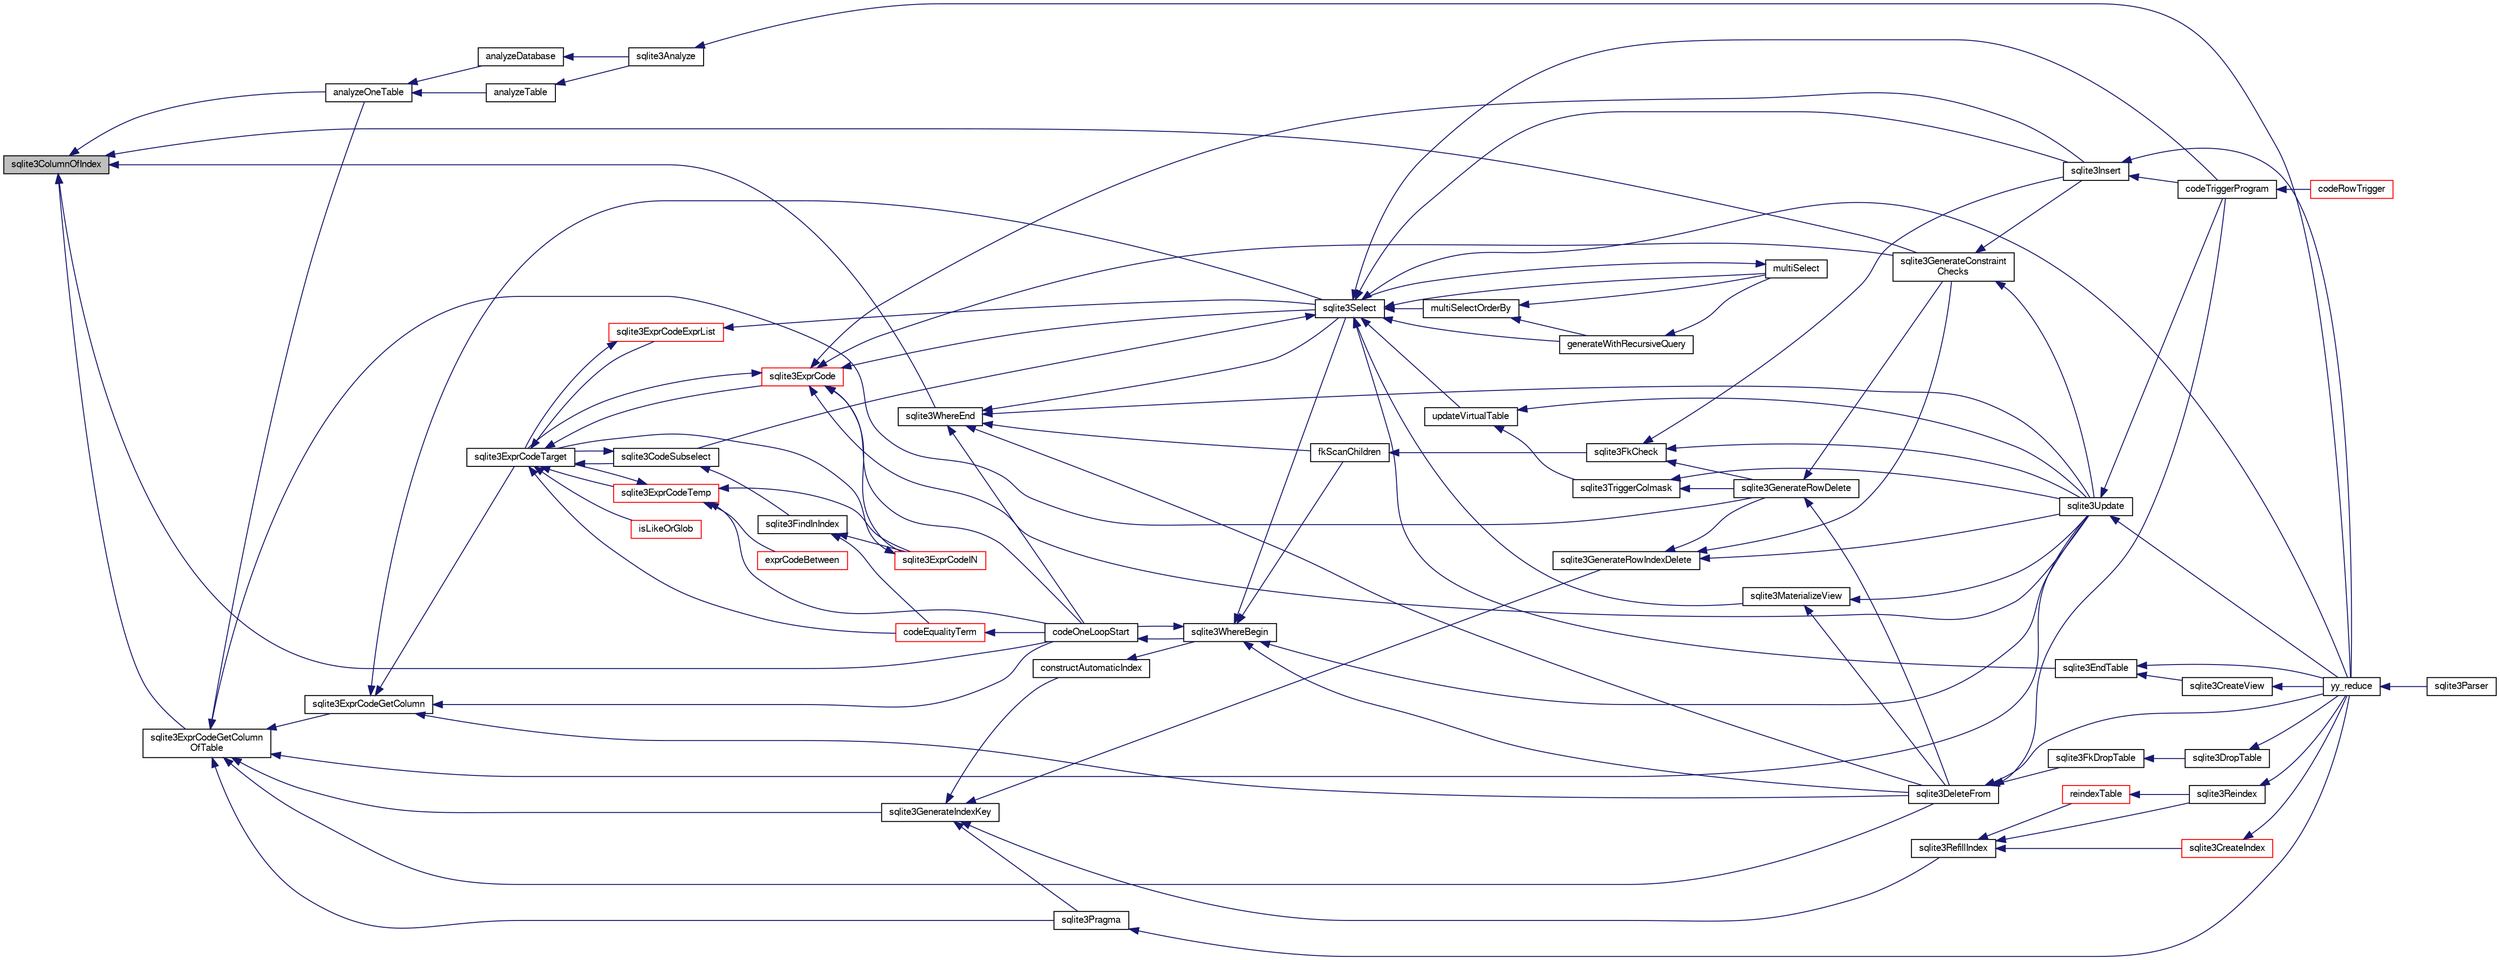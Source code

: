 digraph "sqlite3ColumnOfIndex"
{
  edge [fontname="FreeSans",fontsize="10",labelfontname="FreeSans",labelfontsize="10"];
  node [fontname="FreeSans",fontsize="10",shape=record];
  rankdir="LR";
  Node480197 [label="sqlite3ColumnOfIndex",height=0.2,width=0.4,color="black", fillcolor="grey75", style="filled", fontcolor="black"];
  Node480197 -> Node480198 [dir="back",color="midnightblue",fontsize="10",style="solid",fontname="FreeSans"];
  Node480198 [label="sqlite3ExprCodeGetColumn\lOfTable",height=0.2,width=0.4,color="black", fillcolor="white", style="filled",URL="$sqlite3_8c.html#aef676ae689397d0e050eb0a360c32315"];
  Node480198 -> Node480199 [dir="back",color="midnightblue",fontsize="10",style="solid",fontname="FreeSans"];
  Node480199 [label="sqlite3ExprCodeGetColumn",height=0.2,width=0.4,color="black", fillcolor="white", style="filled",URL="$sqlite3_8c.html#a053723da492b5bb45cb8df75c733155d"];
  Node480199 -> Node480200 [dir="back",color="midnightblue",fontsize="10",style="solid",fontname="FreeSans"];
  Node480200 [label="sqlite3ExprCodeTarget",height=0.2,width=0.4,color="black", fillcolor="white", style="filled",URL="$sqlite3_8c.html#a4f308397a0a3ed299ed31aaa1ae2a293"];
  Node480200 -> Node480201 [dir="back",color="midnightblue",fontsize="10",style="solid",fontname="FreeSans"];
  Node480201 [label="sqlite3CodeSubselect",height=0.2,width=0.4,color="black", fillcolor="white", style="filled",URL="$sqlite3_8c.html#aa69b46d2204a1d1b110107a1be12ee0c"];
  Node480201 -> Node480202 [dir="back",color="midnightblue",fontsize="10",style="solid",fontname="FreeSans"];
  Node480202 [label="sqlite3FindInIndex",height=0.2,width=0.4,color="black", fillcolor="white", style="filled",URL="$sqlite3_8c.html#af7d8c56ab0231f44bb5f87b3fafeffb2"];
  Node480202 -> Node480203 [dir="back",color="midnightblue",fontsize="10",style="solid",fontname="FreeSans"];
  Node480203 [label="sqlite3ExprCodeIN",height=0.2,width=0.4,color="red", fillcolor="white", style="filled",URL="$sqlite3_8c.html#ad9cf4f5b5ffb90c24a4a0900c8626193"];
  Node480203 -> Node480200 [dir="back",color="midnightblue",fontsize="10",style="solid",fontname="FreeSans"];
  Node480202 -> Node480246 [dir="back",color="midnightblue",fontsize="10",style="solid",fontname="FreeSans"];
  Node480246 [label="codeEqualityTerm",height=0.2,width=0.4,color="red", fillcolor="white", style="filled",URL="$sqlite3_8c.html#ad88a57073f031452c9843e97f15acc47"];
  Node480246 -> Node480245 [dir="back",color="midnightblue",fontsize="10",style="solid",fontname="FreeSans"];
  Node480245 [label="codeOneLoopStart",height=0.2,width=0.4,color="black", fillcolor="white", style="filled",URL="$sqlite3_8c.html#aa868875120b151c169cc79139ed6e008"];
  Node480245 -> Node480236 [dir="back",color="midnightblue",fontsize="10",style="solid",fontname="FreeSans"];
  Node480236 [label="sqlite3WhereBegin",height=0.2,width=0.4,color="black", fillcolor="white", style="filled",URL="$sqlite3_8c.html#acad049f5c9a96a8118cffd5e5ce89f7c"];
  Node480236 -> Node480221 [dir="back",color="midnightblue",fontsize="10",style="solid",fontname="FreeSans"];
  Node480221 [label="sqlite3DeleteFrom",height=0.2,width=0.4,color="black", fillcolor="white", style="filled",URL="$sqlite3_8c.html#ab9b4b45349188b49eabb23f94608a091"];
  Node480221 -> Node480222 [dir="back",color="midnightblue",fontsize="10",style="solid",fontname="FreeSans"];
  Node480222 [label="sqlite3FkDropTable",height=0.2,width=0.4,color="black", fillcolor="white", style="filled",URL="$sqlite3_8c.html#a1218c6fc74e89152ceaa4760e82f5ef9"];
  Node480222 -> Node480223 [dir="back",color="midnightblue",fontsize="10",style="solid",fontname="FreeSans"];
  Node480223 [label="sqlite3DropTable",height=0.2,width=0.4,color="black", fillcolor="white", style="filled",URL="$sqlite3_8c.html#a5534f77364b5568783c0e50db3c9defb"];
  Node480223 -> Node480211 [dir="back",color="midnightblue",fontsize="10",style="solid",fontname="FreeSans"];
  Node480211 [label="yy_reduce",height=0.2,width=0.4,color="black", fillcolor="white", style="filled",URL="$sqlite3_8c.html#a7c419a9b25711c666a9a2449ef377f14"];
  Node480211 -> Node480212 [dir="back",color="midnightblue",fontsize="10",style="solid",fontname="FreeSans"];
  Node480212 [label="sqlite3Parser",height=0.2,width=0.4,color="black", fillcolor="white", style="filled",URL="$sqlite3_8c.html#a0327d71a5fabe0b6a343d78a2602e72a"];
  Node480221 -> Node480224 [dir="back",color="midnightblue",fontsize="10",style="solid",fontname="FreeSans"];
  Node480224 [label="codeTriggerProgram",height=0.2,width=0.4,color="black", fillcolor="white", style="filled",URL="$sqlite3_8c.html#a120801f59d9281d201d2ff4b2606836e"];
  Node480224 -> Node480225 [dir="back",color="midnightblue",fontsize="10",style="solid",fontname="FreeSans"];
  Node480225 [label="codeRowTrigger",height=0.2,width=0.4,color="red", fillcolor="white", style="filled",URL="$sqlite3_8c.html#a463cea5aaaf388b560b206570a0022fc"];
  Node480221 -> Node480211 [dir="back",color="midnightblue",fontsize="10",style="solid",fontname="FreeSans"];
  Node480236 -> Node480237 [dir="back",color="midnightblue",fontsize="10",style="solid",fontname="FreeSans"];
  Node480237 [label="fkScanChildren",height=0.2,width=0.4,color="black", fillcolor="white", style="filled",URL="$sqlite3_8c.html#a67c9dcb484336b3155e7a82a037d4691"];
  Node480237 -> Node480238 [dir="back",color="midnightblue",fontsize="10",style="solid",fontname="FreeSans"];
  Node480238 [label="sqlite3FkCheck",height=0.2,width=0.4,color="black", fillcolor="white", style="filled",URL="$sqlite3_8c.html#aa38fb76c7d6f48f19772877a41703b92"];
  Node480238 -> Node480220 [dir="back",color="midnightblue",fontsize="10",style="solid",fontname="FreeSans"];
  Node480220 [label="sqlite3GenerateRowDelete",height=0.2,width=0.4,color="black", fillcolor="white", style="filled",URL="$sqlite3_8c.html#a2c76cbf3027fc18fdbb8cb4cd96b77d9"];
  Node480220 -> Node480221 [dir="back",color="midnightblue",fontsize="10",style="solid",fontname="FreeSans"];
  Node480220 -> Node480233 [dir="back",color="midnightblue",fontsize="10",style="solid",fontname="FreeSans"];
  Node480233 [label="sqlite3GenerateConstraint\lChecks",height=0.2,width=0.4,color="black", fillcolor="white", style="filled",URL="$sqlite3_8c.html#aef639c1e6a0c0a67ca6e7690ad931bd2"];
  Node480233 -> Node480231 [dir="back",color="midnightblue",fontsize="10",style="solid",fontname="FreeSans"];
  Node480231 [label="sqlite3Insert",height=0.2,width=0.4,color="black", fillcolor="white", style="filled",URL="$sqlite3_8c.html#a5b17c9c2000bae6bdff8e6be48d7dc2b"];
  Node480231 -> Node480224 [dir="back",color="midnightblue",fontsize="10",style="solid",fontname="FreeSans"];
  Node480231 -> Node480211 [dir="back",color="midnightblue",fontsize="10",style="solid",fontname="FreeSans"];
  Node480233 -> Node480229 [dir="back",color="midnightblue",fontsize="10",style="solid",fontname="FreeSans"];
  Node480229 [label="sqlite3Update",height=0.2,width=0.4,color="black", fillcolor="white", style="filled",URL="$sqlite3_8c.html#ac5aa67c46e8cc8174566fabe6809fafa"];
  Node480229 -> Node480224 [dir="back",color="midnightblue",fontsize="10",style="solid",fontname="FreeSans"];
  Node480229 -> Node480211 [dir="back",color="midnightblue",fontsize="10",style="solid",fontname="FreeSans"];
  Node480238 -> Node480231 [dir="back",color="midnightblue",fontsize="10",style="solid",fontname="FreeSans"];
  Node480238 -> Node480229 [dir="back",color="midnightblue",fontsize="10",style="solid",fontname="FreeSans"];
  Node480236 -> Node480239 [dir="back",color="midnightblue",fontsize="10",style="solid",fontname="FreeSans"];
  Node480239 [label="sqlite3Select",height=0.2,width=0.4,color="black", fillcolor="white", style="filled",URL="$sqlite3_8c.html#a2465ee8c956209ba4b272477b7c21a45"];
  Node480239 -> Node480201 [dir="back",color="midnightblue",fontsize="10",style="solid",fontname="FreeSans"];
  Node480239 -> Node480214 [dir="back",color="midnightblue",fontsize="10",style="solid",fontname="FreeSans"];
  Node480214 [label="sqlite3EndTable",height=0.2,width=0.4,color="black", fillcolor="white", style="filled",URL="$sqlite3_8c.html#a7b5f2c66c0f0b6f819d970ca389768b0"];
  Node480214 -> Node480215 [dir="back",color="midnightblue",fontsize="10",style="solid",fontname="FreeSans"];
  Node480215 [label="sqlite3CreateView",height=0.2,width=0.4,color="black", fillcolor="white", style="filled",URL="$sqlite3_8c.html#a9d85cb00ff71dee5cd9a019503a6982e"];
  Node480215 -> Node480211 [dir="back",color="midnightblue",fontsize="10",style="solid",fontname="FreeSans"];
  Node480214 -> Node480211 [dir="back",color="midnightblue",fontsize="10",style="solid",fontname="FreeSans"];
  Node480239 -> Node480240 [dir="back",color="midnightblue",fontsize="10",style="solid",fontname="FreeSans"];
  Node480240 [label="sqlite3MaterializeView",height=0.2,width=0.4,color="black", fillcolor="white", style="filled",URL="$sqlite3_8c.html#a4557984b0b75f998fb0c3f231c9b1def"];
  Node480240 -> Node480221 [dir="back",color="midnightblue",fontsize="10",style="solid",fontname="FreeSans"];
  Node480240 -> Node480229 [dir="back",color="midnightblue",fontsize="10",style="solid",fontname="FreeSans"];
  Node480239 -> Node480231 [dir="back",color="midnightblue",fontsize="10",style="solid",fontname="FreeSans"];
  Node480239 -> Node480241 [dir="back",color="midnightblue",fontsize="10",style="solid",fontname="FreeSans"];
  Node480241 [label="generateWithRecursiveQuery",height=0.2,width=0.4,color="black", fillcolor="white", style="filled",URL="$sqlite3_8c.html#ade2c3663fa9c3b9676507984b9483942"];
  Node480241 -> Node480242 [dir="back",color="midnightblue",fontsize="10",style="solid",fontname="FreeSans"];
  Node480242 [label="multiSelect",height=0.2,width=0.4,color="black", fillcolor="white", style="filled",URL="$sqlite3_8c.html#a6456c61f3d9b2389738753cedfa24fa7"];
  Node480242 -> Node480239 [dir="back",color="midnightblue",fontsize="10",style="solid",fontname="FreeSans"];
  Node480239 -> Node480242 [dir="back",color="midnightblue",fontsize="10",style="solid",fontname="FreeSans"];
  Node480239 -> Node480243 [dir="back",color="midnightblue",fontsize="10",style="solid",fontname="FreeSans"];
  Node480243 [label="multiSelectOrderBy",height=0.2,width=0.4,color="black", fillcolor="white", style="filled",URL="$sqlite3_8c.html#afcdb8488c6f4dfdadaf9f04bca35b808"];
  Node480243 -> Node480241 [dir="back",color="midnightblue",fontsize="10",style="solid",fontname="FreeSans"];
  Node480243 -> Node480242 [dir="back",color="midnightblue",fontsize="10",style="solid",fontname="FreeSans"];
  Node480239 -> Node480224 [dir="back",color="midnightblue",fontsize="10",style="solid",fontname="FreeSans"];
  Node480239 -> Node480244 [dir="back",color="midnightblue",fontsize="10",style="solid",fontname="FreeSans"];
  Node480244 [label="updateVirtualTable",height=0.2,width=0.4,color="black", fillcolor="white", style="filled",URL="$sqlite3_8c.html#a740220531db9293c39a2cdd7da3f74e1"];
  Node480244 -> Node480232 [dir="back",color="midnightblue",fontsize="10",style="solid",fontname="FreeSans"];
  Node480232 [label="sqlite3TriggerColmask",height=0.2,width=0.4,color="black", fillcolor="white", style="filled",URL="$sqlite3_8c.html#acace8e99e37ae5e84ea03c65e820c540"];
  Node480232 -> Node480220 [dir="back",color="midnightblue",fontsize="10",style="solid",fontname="FreeSans"];
  Node480232 -> Node480229 [dir="back",color="midnightblue",fontsize="10",style="solid",fontname="FreeSans"];
  Node480244 -> Node480229 [dir="back",color="midnightblue",fontsize="10",style="solid",fontname="FreeSans"];
  Node480239 -> Node480211 [dir="back",color="midnightblue",fontsize="10",style="solid",fontname="FreeSans"];
  Node480236 -> Node480229 [dir="back",color="midnightblue",fontsize="10",style="solid",fontname="FreeSans"];
  Node480236 -> Node480245 [dir="back",color="midnightblue",fontsize="10",style="solid",fontname="FreeSans"];
  Node480201 -> Node480200 [dir="back",color="midnightblue",fontsize="10",style="solid",fontname="FreeSans"];
  Node480200 -> Node480248 [dir="back",color="midnightblue",fontsize="10",style="solid",fontname="FreeSans"];
  Node480248 [label="sqlite3ExprCodeTemp",height=0.2,width=0.4,color="red", fillcolor="white", style="filled",URL="$sqlite3_8c.html#a3bc5c1ccb3c5851847e2aeb4a84ae1fc"];
  Node480248 -> Node480203 [dir="back",color="midnightblue",fontsize="10",style="solid",fontname="FreeSans"];
  Node480248 -> Node480200 [dir="back",color="midnightblue",fontsize="10",style="solid",fontname="FreeSans"];
  Node480248 -> Node480205 [dir="back",color="midnightblue",fontsize="10",style="solid",fontname="FreeSans"];
  Node480205 [label="exprCodeBetween",height=0.2,width=0.4,color="red", fillcolor="white", style="filled",URL="$sqlite3_8c.html#abd053493214542bca8f406f42145d173"];
  Node480248 -> Node480245 [dir="back",color="midnightblue",fontsize="10",style="solid",fontname="FreeSans"];
  Node480200 -> Node480249 [dir="back",color="midnightblue",fontsize="10",style="solid",fontname="FreeSans"];
  Node480249 [label="sqlite3ExprCode",height=0.2,width=0.4,color="red", fillcolor="white", style="filled",URL="$sqlite3_8c.html#a75f270fb0b111b86924cca4ea507b417"];
  Node480249 -> Node480203 [dir="back",color="midnightblue",fontsize="10",style="solid",fontname="FreeSans"];
  Node480249 -> Node480200 [dir="back",color="midnightblue",fontsize="10",style="solid",fontname="FreeSans"];
  Node480249 -> Node480231 [dir="back",color="midnightblue",fontsize="10",style="solid",fontname="FreeSans"];
  Node480249 -> Node480233 [dir="back",color="midnightblue",fontsize="10",style="solid",fontname="FreeSans"];
  Node480249 -> Node480239 [dir="back",color="midnightblue",fontsize="10",style="solid",fontname="FreeSans"];
  Node480249 -> Node480229 [dir="back",color="midnightblue",fontsize="10",style="solid",fontname="FreeSans"];
  Node480249 -> Node480245 [dir="back",color="midnightblue",fontsize="10",style="solid",fontname="FreeSans"];
  Node480200 -> Node480258 [dir="back",color="midnightblue",fontsize="10",style="solid",fontname="FreeSans"];
  Node480258 [label="sqlite3ExprCodeExprList",height=0.2,width=0.4,color="red", fillcolor="white", style="filled",URL="$sqlite3_8c.html#a05b2b3dc3de7565de24eb3a2ff4e9566"];
  Node480258 -> Node480200 [dir="back",color="midnightblue",fontsize="10",style="solid",fontname="FreeSans"];
  Node480258 -> Node480239 [dir="back",color="midnightblue",fontsize="10",style="solid",fontname="FreeSans"];
  Node480200 -> Node480261 [dir="back",color="midnightblue",fontsize="10",style="solid",fontname="FreeSans"];
  Node480261 [label="isLikeOrGlob",height=0.2,width=0.4,color="red", fillcolor="white", style="filled",URL="$sqlite3_8c.html#a6c38e495198bf8976f68d1a6ebd74a50"];
  Node480200 -> Node480246 [dir="back",color="midnightblue",fontsize="10",style="solid",fontname="FreeSans"];
  Node480199 -> Node480221 [dir="back",color="midnightblue",fontsize="10",style="solid",fontname="FreeSans"];
  Node480199 -> Node480239 [dir="back",color="midnightblue",fontsize="10",style="solid",fontname="FreeSans"];
  Node480199 -> Node480245 [dir="back",color="midnightblue",fontsize="10",style="solid",fontname="FreeSans"];
  Node480198 -> Node480270 [dir="back",color="midnightblue",fontsize="10",style="solid",fontname="FreeSans"];
  Node480270 [label="analyzeOneTable",height=0.2,width=0.4,color="black", fillcolor="white", style="filled",URL="$sqlite3_8c.html#a31d4182bf855943a5d0526dbb4987803"];
  Node480270 -> Node480271 [dir="back",color="midnightblue",fontsize="10",style="solid",fontname="FreeSans"];
  Node480271 [label="analyzeDatabase",height=0.2,width=0.4,color="black", fillcolor="white", style="filled",URL="$sqlite3_8c.html#a19f2a630f42aaa010d1b47b81f8cea18"];
  Node480271 -> Node480272 [dir="back",color="midnightblue",fontsize="10",style="solid",fontname="FreeSans"];
  Node480272 [label="sqlite3Analyze",height=0.2,width=0.4,color="black", fillcolor="white", style="filled",URL="$sqlite3_8c.html#ac696deb1ccaae3fa855cfbd0bfd4d048"];
  Node480272 -> Node480211 [dir="back",color="midnightblue",fontsize="10",style="solid",fontname="FreeSans"];
  Node480270 -> Node480273 [dir="back",color="midnightblue",fontsize="10",style="solid",fontname="FreeSans"];
  Node480273 [label="analyzeTable",height=0.2,width=0.4,color="black", fillcolor="white", style="filled",URL="$sqlite3_8c.html#a85f18bcf2d42d5d6ae3033b0c49144b6"];
  Node480273 -> Node480272 [dir="back",color="midnightblue",fontsize="10",style="solid",fontname="FreeSans"];
  Node480198 -> Node480221 [dir="back",color="midnightblue",fontsize="10",style="solid",fontname="FreeSans"];
  Node480198 -> Node480220 [dir="back",color="midnightblue",fontsize="10",style="solid",fontname="FreeSans"];
  Node480198 -> Node480207 [dir="back",color="midnightblue",fontsize="10",style="solid",fontname="FreeSans"];
  Node480207 [label="sqlite3GenerateIndexKey",height=0.2,width=0.4,color="black", fillcolor="white", style="filled",URL="$sqlite3_8c.html#ab85ac93d5c5e6760f45f07897be7f272"];
  Node480207 -> Node480208 [dir="back",color="midnightblue",fontsize="10",style="solid",fontname="FreeSans"];
  Node480208 [label="sqlite3RefillIndex",height=0.2,width=0.4,color="black", fillcolor="white", style="filled",URL="$sqlite3_8c.html#a17be5b679d9181b961ea9ba4a18d4f80"];
  Node480208 -> Node480209 [dir="back",color="midnightblue",fontsize="10",style="solid",fontname="FreeSans"];
  Node480209 [label="sqlite3CreateIndex",height=0.2,width=0.4,color="red", fillcolor="white", style="filled",URL="$sqlite3_8c.html#a8dbe5e590ab6c58a8c45f34f7c81e825"];
  Node480209 -> Node480211 [dir="back",color="midnightblue",fontsize="10",style="solid",fontname="FreeSans"];
  Node480208 -> Node480216 [dir="back",color="midnightblue",fontsize="10",style="solid",fontname="FreeSans"];
  Node480216 [label="reindexTable",height=0.2,width=0.4,color="red", fillcolor="white", style="filled",URL="$sqlite3_8c.html#aaa297e36c19aa0d39c60bf95a03b04b6"];
  Node480216 -> Node480218 [dir="back",color="midnightblue",fontsize="10",style="solid",fontname="FreeSans"];
  Node480218 [label="sqlite3Reindex",height=0.2,width=0.4,color="black", fillcolor="white", style="filled",URL="$sqlite3_8c.html#abd189e31189391e1ef114b413ff4abbf"];
  Node480218 -> Node480211 [dir="back",color="midnightblue",fontsize="10",style="solid",fontname="FreeSans"];
  Node480208 -> Node480218 [dir="back",color="midnightblue",fontsize="10",style="solid",fontname="FreeSans"];
  Node480207 -> Node480219 [dir="back",color="midnightblue",fontsize="10",style="solid",fontname="FreeSans"];
  Node480219 [label="sqlite3GenerateRowIndexDelete",height=0.2,width=0.4,color="black", fillcolor="white", style="filled",URL="$sqlite3_8c.html#a09c23ae08a7c469d62705f067d7a2135"];
  Node480219 -> Node480220 [dir="back",color="midnightblue",fontsize="10",style="solid",fontname="FreeSans"];
  Node480219 -> Node480233 [dir="back",color="midnightblue",fontsize="10",style="solid",fontname="FreeSans"];
  Node480219 -> Node480229 [dir="back",color="midnightblue",fontsize="10",style="solid",fontname="FreeSans"];
  Node480207 -> Node480234 [dir="back",color="midnightblue",fontsize="10",style="solid",fontname="FreeSans"];
  Node480234 [label="sqlite3Pragma",height=0.2,width=0.4,color="black", fillcolor="white", style="filled",URL="$sqlite3_8c.html#a111391370f58f8e6a6eca51fd34d62ed"];
  Node480234 -> Node480211 [dir="back",color="midnightblue",fontsize="10",style="solid",fontname="FreeSans"];
  Node480207 -> Node480235 [dir="back",color="midnightblue",fontsize="10",style="solid",fontname="FreeSans"];
  Node480235 [label="constructAutomaticIndex",height=0.2,width=0.4,color="black", fillcolor="white", style="filled",URL="$sqlite3_8c.html#aad43d38bc718f4c8e8d0dd8f33ed526f"];
  Node480235 -> Node480236 [dir="back",color="midnightblue",fontsize="10",style="solid",fontname="FreeSans"];
  Node480198 -> Node480234 [dir="back",color="midnightblue",fontsize="10",style="solid",fontname="FreeSans"];
  Node480198 -> Node480229 [dir="back",color="midnightblue",fontsize="10",style="solid",fontname="FreeSans"];
  Node480197 -> Node480270 [dir="back",color="midnightblue",fontsize="10",style="solid",fontname="FreeSans"];
  Node480197 -> Node480233 [dir="back",color="midnightblue",fontsize="10",style="solid",fontname="FreeSans"];
  Node480197 -> Node480245 [dir="back",color="midnightblue",fontsize="10",style="solid",fontname="FreeSans"];
  Node480197 -> Node480274 [dir="back",color="midnightblue",fontsize="10",style="solid",fontname="FreeSans"];
  Node480274 [label="sqlite3WhereEnd",height=0.2,width=0.4,color="black", fillcolor="white", style="filled",URL="$sqlite3_8c.html#af95a57bac2421101d85440934cc5043e"];
  Node480274 -> Node480221 [dir="back",color="midnightblue",fontsize="10",style="solid",fontname="FreeSans"];
  Node480274 -> Node480237 [dir="back",color="midnightblue",fontsize="10",style="solid",fontname="FreeSans"];
  Node480274 -> Node480239 [dir="back",color="midnightblue",fontsize="10",style="solid",fontname="FreeSans"];
  Node480274 -> Node480229 [dir="back",color="midnightblue",fontsize="10",style="solid",fontname="FreeSans"];
  Node480274 -> Node480245 [dir="back",color="midnightblue",fontsize="10",style="solid",fontname="FreeSans"];
}
